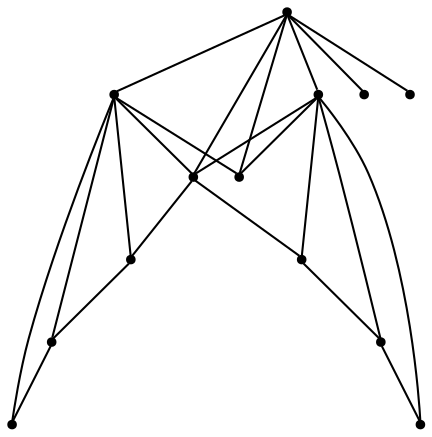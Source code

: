 graph {
  node [shape=point,comment="{\"directed\":false,\"doi\":\"10.1007/978-3-319-73915-1_26\",\"figure\":\"3 (3)\"}"]

  v0 [pos="1028.1132357303215,1187.1125962671354"]
  v1 [pos="1028.1132357303218,1159.3886720778937"]
  v2 [pos="1028.1132357303213,1131.6617274758291"]
  v3 [pos="1000.3911496652214,1214.8333728682771"]
  v4 [pos="944.9416837992478,1270.28319246355"]
  v5 [pos="917.2185008339425,1298.008038673548"]
  v6 [pos="889.4906679655928,1298.008038673548"]
  v7 [pos="861.7664516885,1103.939869884835"]
  v8 [pos="806.3190524461016,1076.2166292627057"]
  v9 [pos="861.7664516885,1298.008038673548"]
  v10 [pos="861.7664516885,1131.6617274758291"]
  v11 [pos="834.0453989351872,1131.6617274758291"]
  v12 [pos="834.0453989351874,1103.9398698848347"]

  v1 -- v0 [id="-2",pos="1028.1132357303218,1159.3886720778937 1028.1132357303215,1187.1125962671354 1028.1132357303215,1187.1125962671354 1028.1132357303215,1187.1125962671354"]
  v9 -- v6 [id="-4",pos="861.7664516885,1298.008038673548 889.4906679655928,1298.008038673548 889.4906679655928,1298.008038673548 889.4906679655928,1298.008038673548"]
  v6 -- v5 [id="-6",pos="889.4906679655928,1298.008038673548 917.2185008339425,1298.008038673548 917.2185008339425,1298.008038673548 917.2185008339425,1298.008038673548"]
  v2 -- v1 [id="-9",pos="1028.1132357303213,1131.6617274758291 1028.1132357303218,1159.3886720778937 1028.1132357303218,1159.3886720778937 1028.1132357303218,1159.3886720778937"]
  v11 -- v10 [id="-17",pos="834.0453989351872,1131.6617274758291 861.7664516885,1131.6617274758291 861.7664516885,1131.6617274758291 861.7664516885,1131.6617274758291"]
  v10 -- v2 [id="-18",pos="861.7664516885,1131.6617274758291 1028.1132357303213,1131.6617274758291 1028.1132357303213,1131.6617274758291 1028.1132357303213,1131.6617274758291"]
  v12 -- v7 [id="-22",pos="834.0453989351874,1103.9398698848347 861.7664516885,1103.939869884835 861.7664516885,1103.939869884835 861.7664516885,1103.939869884835"]
  v11 -- v8 [id="-29",pos="834.0453989351872,1131.6617274758291 806.3190524461016,1076.2166292627057 806.3190524461016,1076.2166292627057 806.3190524461016,1076.2166292627057"]
  v11 -- v6 [id="-30",pos="834.0453989351872,1131.6617274758291 889.4906679655928,1298.008038673548 889.4906679655928,1298.008038673548 889.4906679655928,1298.008038673548"]
  v11 -- v5 [id="-31",pos="834.0453989351872,1131.6617274758291 917.2185008339425,1298.008038673548 917.2185008339425,1298.008038673548 917.2185008339425,1298.008038673548"]
  v12 -- v10 [id="-32",pos="834.0453989351874,1103.9398698848347 861.7664516885,1131.6617274758291 861.7664516885,1131.6617274758291 861.7664516885,1131.6617274758291"]
  v12 -- v4 [id="-33",pos="834.0453989351874,1103.9398698848347 944.9416837992478,1270.28319246355 944.9416837992478,1270.28319246355 944.9416837992478,1270.28319246355"]
  v12 -- v8 [id="-34",pos="834.0453989351874,1103.9398698848347 806.3190524461016,1076.2166292627057 806.3190524461016,1076.2166292627057 806.3190524461016,1076.2166292627057"]
  v12 -- v3 [id="-35",pos="834.0453989351874,1103.9398698848347 1000.3911496652214,1214.8333728682771 1000.3911496652214,1214.8333728682771 1000.3911496652214,1214.8333728682771"]
  v11 -- v9 [id="-36",pos="834.0453989351872,1131.6617274758291 861.7664516885,1298.008038673548 861.7664516885,1298.008038673548 861.7664516885,1298.008038673548"]
  v7 -- v10 [id="-40",pos="861.7664516885,1103.939869884835 861.7664516885,1131.6617274758291 861.7664516885,1131.6617274758291 861.7664516885,1131.6617274758291"]
  v10 -- v9 [id="-42",pos="861.7664516885,1131.6617274758291 861.7664516885,1298.008038673548 861.7664516885,1298.008038673548 861.7664516885,1298.008038673548"]
  v7 -- v8 [id="-43",pos="861.7664516885,1103.939869884835 806.3190524461016,1076.2166292627057 806.3190524461016,1076.2166292627057 806.3190524461016,1076.2166292627057"]
  v7 -- v0 [id="-44",pos="861.7664516885,1103.939869884835 1028.1132357303215,1187.1125962671354 1028.1132357303215,1187.1125962671354 1028.1132357303215,1187.1125962671354"]
  v7 -- v1 [id="-45",pos="861.7664516885,1103.939869884835 1028.1132357303218,1159.3886720778937 1028.1132357303218,1159.3886720778937 1028.1132357303218,1159.3886720778937"]
  v7 -- v2 [id="-46",pos="861.7664516885,1103.939869884835 1028.1132357303213,1131.6617274758291 1028.1132357303213,1131.6617274758291 1028.1132357303213,1131.6617274758291"]
  v12 -- v11 [id="-47",pos="834.0453989351874,1103.9398698848347 834.0453989351872,1131.6617274758291 834.0453989351872,1131.6617274758291 834.0453989351872,1131.6617274758291"]
}